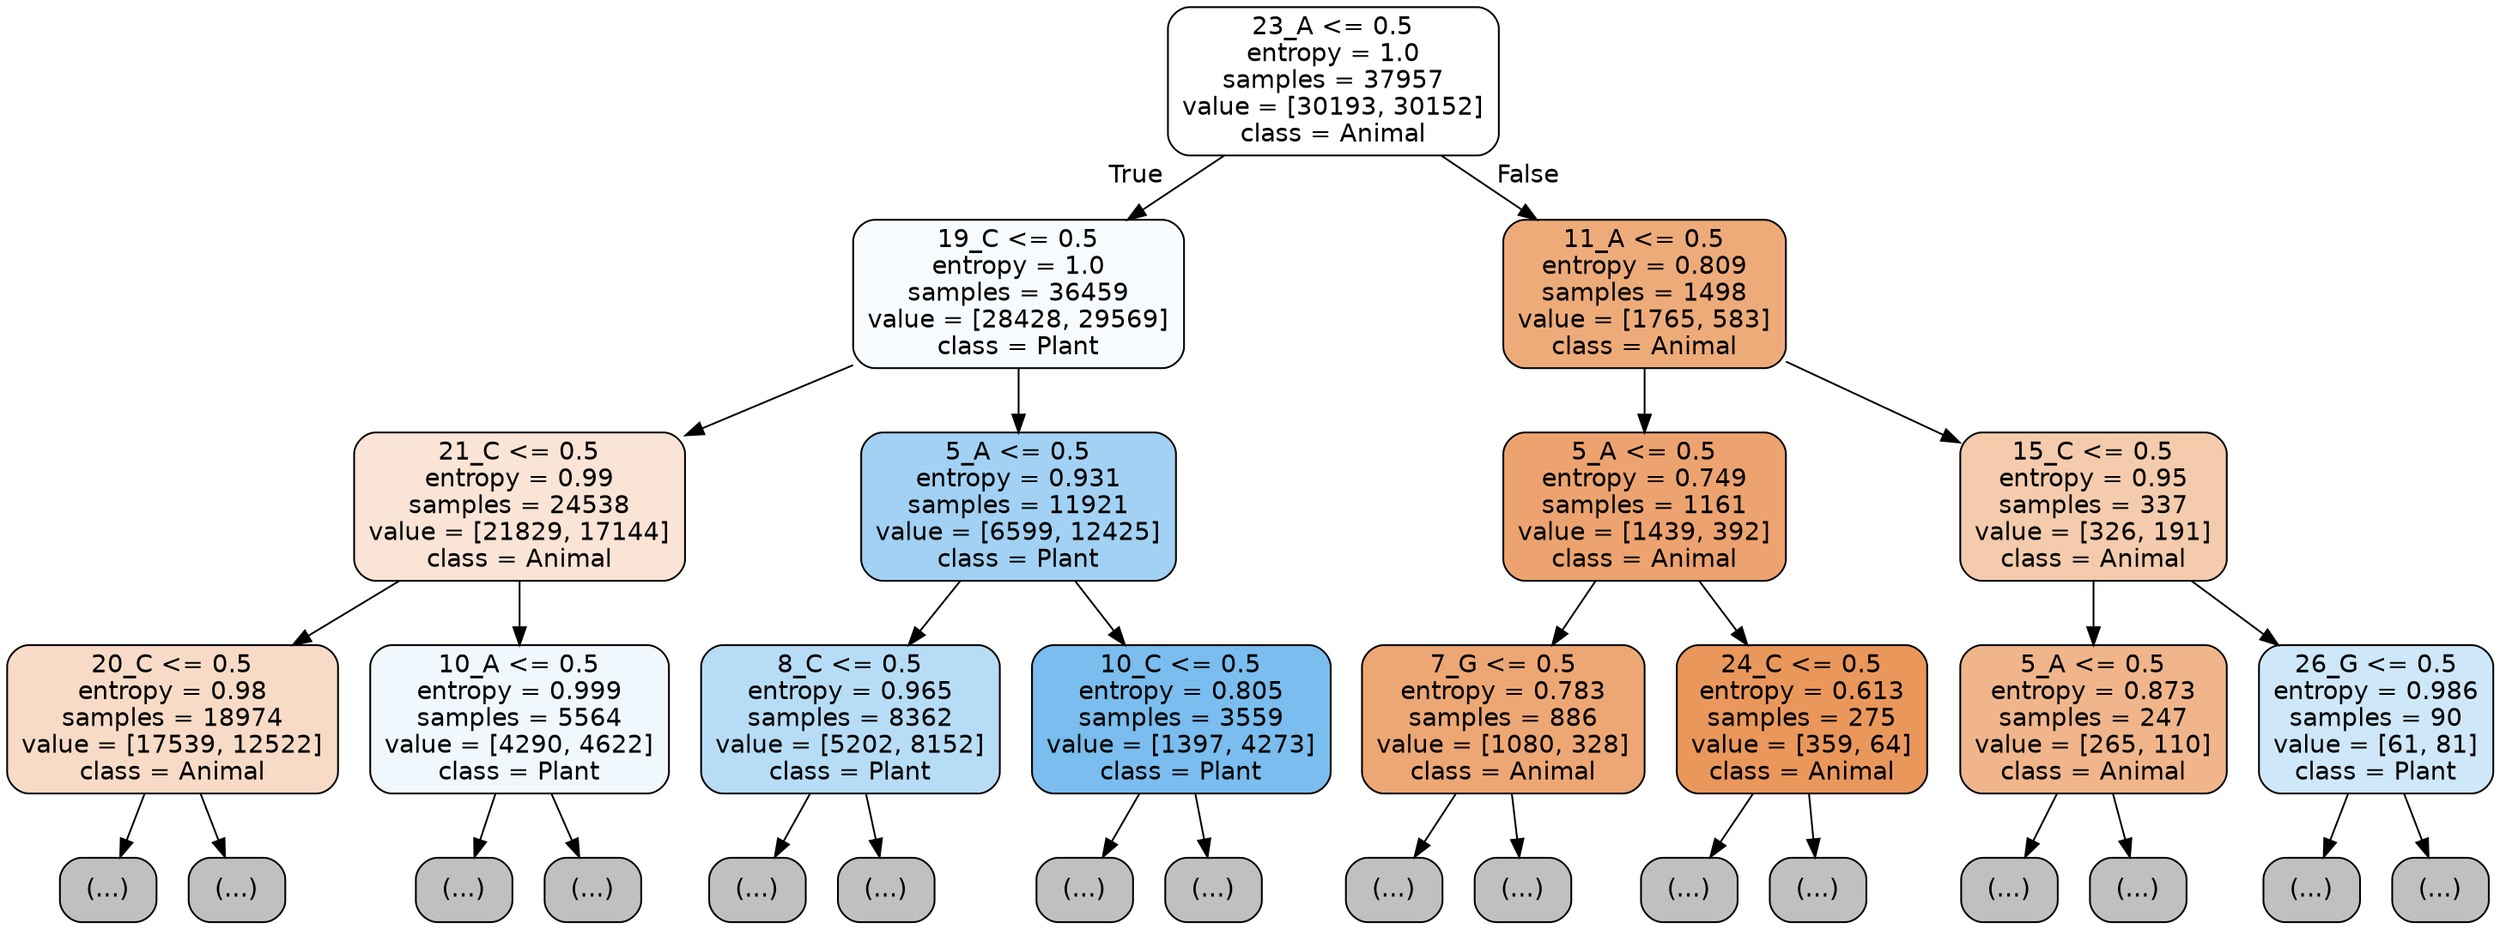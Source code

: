 digraph Tree {
node [shape=box, style="filled, rounded", color="black", fontname="helvetica"] ;
edge [fontname="helvetica"] ;
0 [label="23_A <= 0.5\nentropy = 1.0\nsamples = 37957\nvalue = [30193, 30152]\nclass = Animal", fillcolor="#ffffff"] ;
1 [label="19_C <= 0.5\nentropy = 1.0\nsamples = 36459\nvalue = [28428, 29569]\nclass = Plant", fillcolor="#f7fbfe"] ;
0 -> 1 [labeldistance=2.5, labelangle=45, headlabel="True"] ;
2 [label="21_C <= 0.5\nentropy = 0.99\nsamples = 24538\nvalue = [21829, 17144]\nclass = Animal", fillcolor="#f9e4d5"] ;
1 -> 2 ;
3 [label="20_C <= 0.5\nentropy = 0.98\nsamples = 18974\nvalue = [17539, 12522]\nclass = Animal", fillcolor="#f8dbc6"] ;
2 -> 3 ;
4 [label="(...)", fillcolor="#C0C0C0"] ;
3 -> 4 ;
7371 [label="(...)", fillcolor="#C0C0C0"] ;
3 -> 7371 ;
9650 [label="10_A <= 0.5\nentropy = 0.999\nsamples = 5564\nvalue = [4290, 4622]\nclass = Plant", fillcolor="#f1f8fd"] ;
2 -> 9650 ;
9651 [label="(...)", fillcolor="#C0C0C0"] ;
9650 -> 9651 ;
11616 [label="(...)", fillcolor="#C0C0C0"] ;
9650 -> 11616 ;
12197 [label="5_A <= 0.5\nentropy = 0.931\nsamples = 11921\nvalue = [6599, 12425]\nclass = Plant", fillcolor="#a2d1f3"] ;
1 -> 12197 ;
12198 [label="8_C <= 0.5\nentropy = 0.965\nsamples = 8362\nvalue = [5202, 8152]\nclass = Plant", fillcolor="#b7dcf6"] ;
12197 -> 12198 ;
12199 [label="(...)", fillcolor="#C0C0C0"] ;
12198 -> 12199 ;
14464 [label="(...)", fillcolor="#C0C0C0"] ;
12198 -> 14464 ;
15173 [label="10_C <= 0.5\nentropy = 0.805\nsamples = 3559\nvalue = [1397, 4273]\nclass = Plant", fillcolor="#7abdee"] ;
12197 -> 15173 ;
15174 [label="(...)", fillcolor="#C0C0C0"] ;
15173 -> 15174 ;
15937 [label="(...)", fillcolor="#C0C0C0"] ;
15173 -> 15937 ;
16132 [label="11_A <= 0.5\nentropy = 0.809\nsamples = 1498\nvalue = [1765, 583]\nclass = Animal", fillcolor="#eeab7a"] ;
0 -> 16132 [labeldistance=2.5, labelangle=-45, headlabel="False"] ;
16133 [label="5_A <= 0.5\nentropy = 0.749\nsamples = 1161\nvalue = [1439, 392]\nclass = Animal", fillcolor="#eca36f"] ;
16132 -> 16133 ;
16134 [label="7_G <= 0.5\nentropy = 0.783\nsamples = 886\nvalue = [1080, 328]\nclass = Animal", fillcolor="#eda775"] ;
16133 -> 16134 ;
16135 [label="(...)", fillcolor="#C0C0C0"] ;
16134 -> 16135 ;
16458 [label="(...)", fillcolor="#C0C0C0"] ;
16134 -> 16458 ;
16579 [label="24_C <= 0.5\nentropy = 0.613\nsamples = 275\nvalue = [359, 64]\nclass = Animal", fillcolor="#ea975c"] ;
16133 -> 16579 ;
16580 [label="(...)", fillcolor="#C0C0C0"] ;
16579 -> 16580 ;
16671 [label="(...)", fillcolor="#C0C0C0"] ;
16579 -> 16671 ;
16682 [label="15_C <= 0.5\nentropy = 0.95\nsamples = 337\nvalue = [326, 191]\nclass = Animal", fillcolor="#f4cbad"] ;
16132 -> 16682 ;
16683 [label="5_A <= 0.5\nentropy = 0.873\nsamples = 247\nvalue = [265, 110]\nclass = Animal", fillcolor="#f0b58b"] ;
16682 -> 16683 ;
16684 [label="(...)", fillcolor="#C0C0C0"] ;
16683 -> 16684 ;
16769 [label="(...)", fillcolor="#C0C0C0"] ;
16683 -> 16769 ;
16794 [label="26_G <= 0.5\nentropy = 0.986\nsamples = 90\nvalue = [61, 81]\nclass = Plant", fillcolor="#cee7f9"] ;
16682 -> 16794 ;
16795 [label="(...)", fillcolor="#C0C0C0"] ;
16794 -> 16795 ;
16834 [label="(...)", fillcolor="#C0C0C0"] ;
16794 -> 16834 ;
}